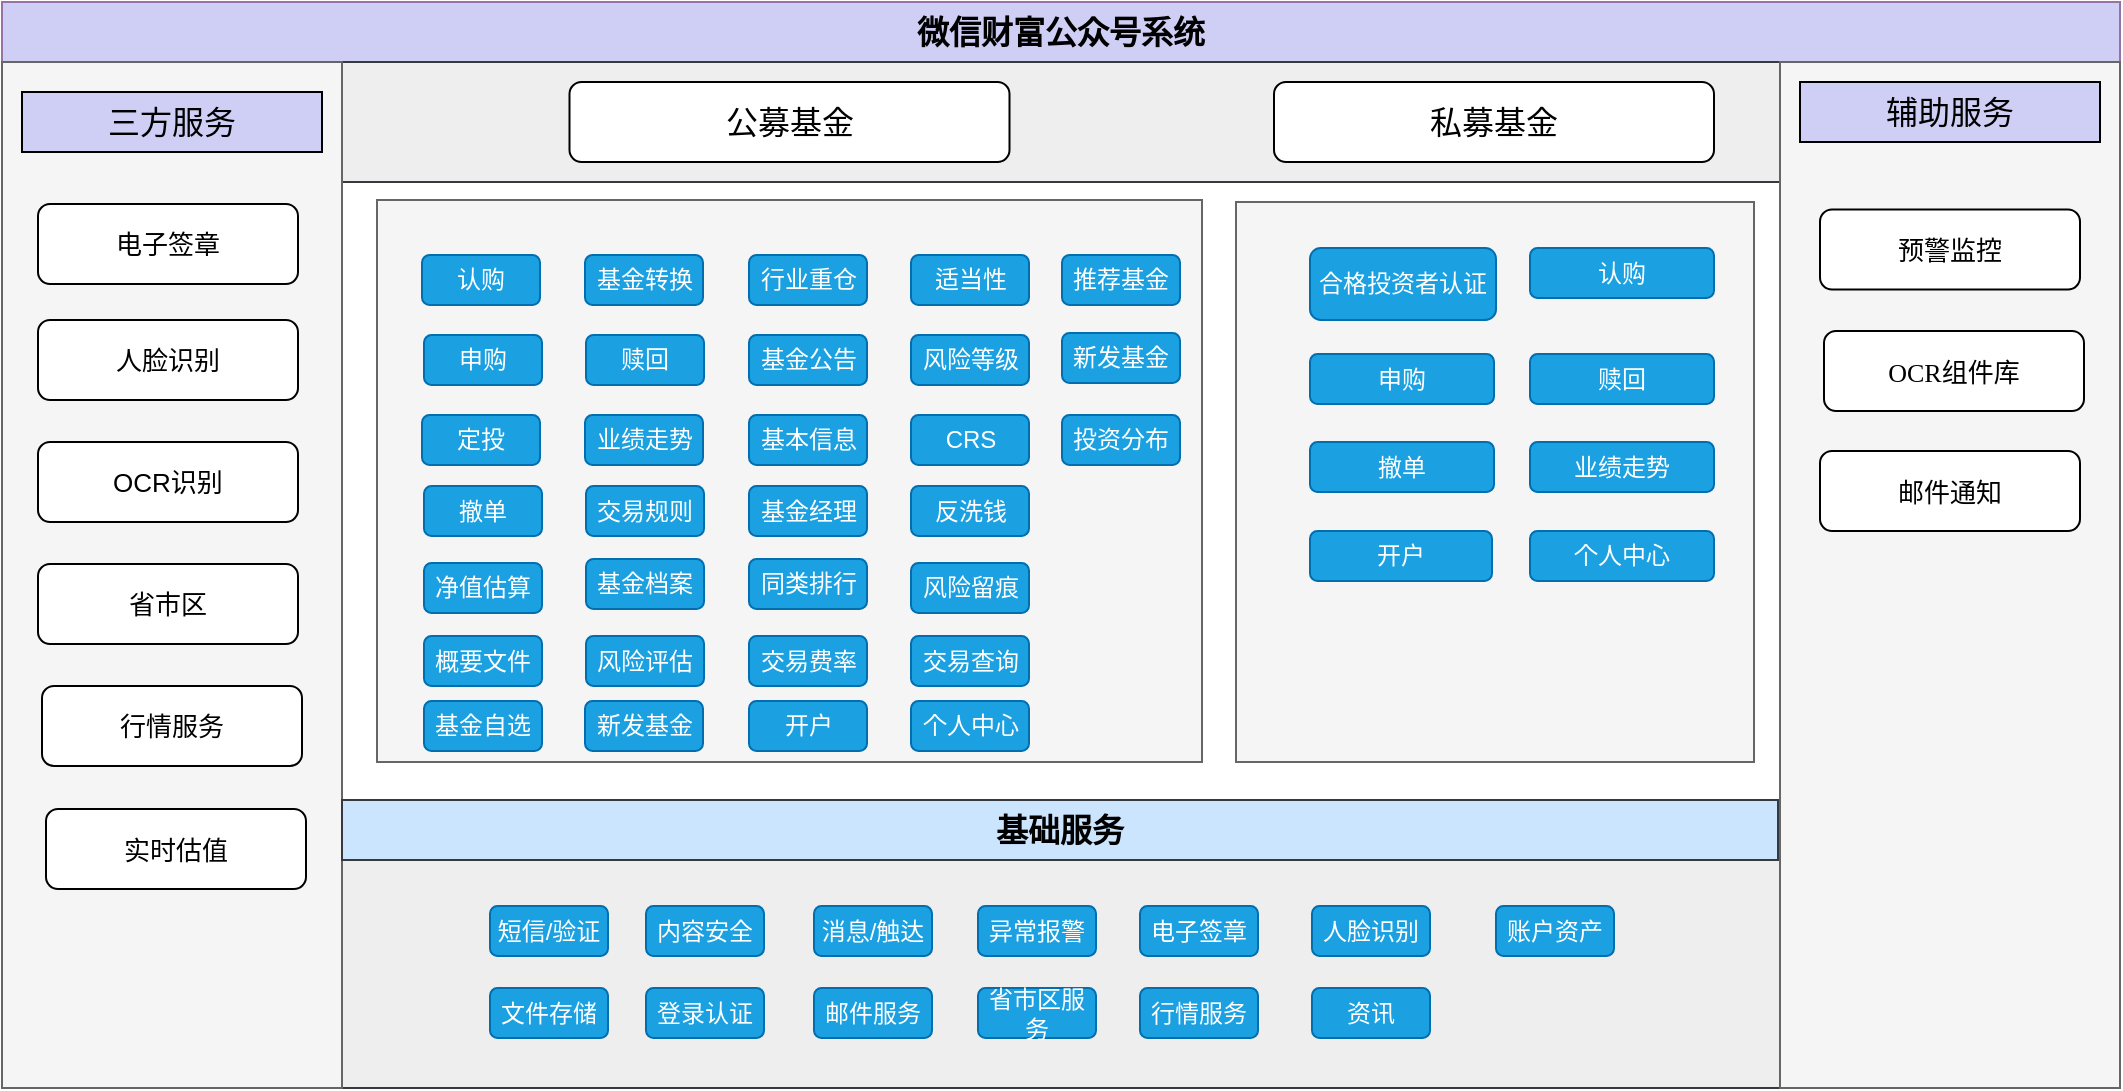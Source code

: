 <mxfile version="20.2.4" type="github">
  <diagram id="PbEHLwvle0bfFOzdE0RF" name="第 1 页">
    <mxGraphModel dx="1422" dy="762" grid="0" gridSize="10" guides="1" tooltips="1" connect="1" arrows="1" fold="1" page="0" pageScale="1" pageWidth="827" pageHeight="1169" math="0" shadow="0">
      <root>
        <mxCell id="0" />
        <mxCell id="1" parent="0" />
        <mxCell id="bQanzyuvM3PR-ToL9I3--2" value="微信财富公众号系统" style="rounded=0;whiteSpace=wrap;html=1;fillColor=#CFCEF5;strokeColor=#9673a6;fontStyle=1;fontSize=16;" parent="1" vertex="1">
          <mxGeometry x="200" y="90" width="1059" height="30" as="geometry" />
        </mxCell>
        <mxCell id="bQanzyuvM3PR-ToL9I3--3" value="" style="rounded=0;whiteSpace=wrap;html=1;fontSize=16;fillColor=#eeeeee;strokeColor=#36393d;" parent="1" vertex="1">
          <mxGeometry x="220" y="120" width="869" height="60" as="geometry" />
        </mxCell>
        <mxCell id="bQanzyuvM3PR-ToL9I3--5" value="公募基金" style="rounded=1;whiteSpace=wrap;html=1;fontSize=16;" parent="1" vertex="1">
          <mxGeometry x="483.75" y="130" width="220" height="40" as="geometry" />
        </mxCell>
        <mxCell id="bQanzyuvM3PR-ToL9I3--6" value="私募基金" style="rounded=1;whiteSpace=wrap;html=1;fontSize=16;" parent="1" vertex="1">
          <mxGeometry x="836" y="130" width="220" height="40" as="geometry" />
        </mxCell>
        <mxCell id="bQanzyuvM3PR-ToL9I3--8" value="" style="rounded=0;whiteSpace=wrap;html=1;fontSize=16;fillColor=#eeeeee;strokeColor=#36393d;" parent="1" vertex="1">
          <mxGeometry x="370" y="519" width="720" height="114" as="geometry" />
        </mxCell>
        <mxCell id="bQanzyuvM3PR-ToL9I3--24" value="" style="rounded=0;whiteSpace=wrap;html=1;fontSize=16;fillColor=#f5f5f5;strokeColor=#666666;fontColor=#333333;" parent="1" vertex="1">
          <mxGeometry x="200" y="120" width="170" height="513" as="geometry" />
        </mxCell>
        <mxCell id="bQanzyuvM3PR-ToL9I3--25" value="三方服务" style="rounded=0;whiteSpace=wrap;html=1;fontSize=16;fillColor=#CFCEF5;" parent="1" vertex="1">
          <mxGeometry x="210" y="135" width="150" height="30" as="geometry" />
        </mxCell>
        <mxCell id="bQanzyuvM3PR-ToL9I3--26" value="电子签章" style="rounded=1;whiteSpace=wrap;html=1;fontSize=13;" parent="1" vertex="1">
          <mxGeometry x="218" y="191" width="130" height="40" as="geometry" />
        </mxCell>
        <mxCell id="bQanzyuvM3PR-ToL9I3--27" value="人脸识别" style="rounded=1;whiteSpace=wrap;html=1;fontSize=13;" parent="1" vertex="1">
          <mxGeometry x="218" y="249" width="130" height="40" as="geometry" />
        </mxCell>
        <mxCell id="bQanzyuvM3PR-ToL9I3--28" value="OCR识别" style="rounded=1;whiteSpace=wrap;html=1;fontSize=13;" parent="1" vertex="1">
          <mxGeometry x="218" y="310" width="130" height="40" as="geometry" />
        </mxCell>
        <mxCell id="bQanzyuvM3PR-ToL9I3--45" value="" style="rounded=0;whiteSpace=wrap;html=1;fontSize=13;fillColor=#f5f5f5;strokeColor=#666666;fontColor=#333333;" parent="1" vertex="1">
          <mxGeometry x="387.5" y="189" width="412.5" height="281" as="geometry" />
        </mxCell>
        <mxCell id="bQanzyuvM3PR-ToL9I3--47" value="" style="rounded=0;whiteSpace=wrap;html=1;fontSize=13;fillColor=#f5f5f5;strokeColor=#666666;fontColor=#333333;" parent="1" vertex="1">
          <mxGeometry x="817" y="190" width="259" height="280" as="geometry" />
        </mxCell>
        <mxCell id="bQanzyuvM3PR-ToL9I3--96" value="基础服务" style="rounded=0;whiteSpace=wrap;html=1;fillColor=#cce5ff;strokeColor=#36393d;fontStyle=1;fontSize=16;" parent="1" vertex="1">
          <mxGeometry x="370" y="489" width="718" height="30" as="geometry" />
        </mxCell>
        <mxCell id="bQanzyuvM3PR-ToL9I3--134" value="" style="rounded=0;whiteSpace=wrap;html=1;fontSize=13;fillColor=#f5f5f5;fontColor=#333333;strokeColor=#666666;" parent="1" vertex="1">
          <mxGeometry x="1089" y="120" width="170" height="513" as="geometry" />
        </mxCell>
        <mxCell id="bQanzyuvM3PR-ToL9I3--135" value="辅助服务" style="rounded=0;whiteSpace=wrap;html=1;fontSize=16;fillColor=#CFCEF5;" parent="1" vertex="1">
          <mxGeometry x="1099" y="130" width="150" height="30" as="geometry" />
        </mxCell>
        <mxCell id="ZADM2jKMoyXwHcdbe6bZ-2" value="&lt;p class=&quot;MsoNormal&quot; style=&quot;font-size: 13px;&quot;&gt;&lt;span style=&quot;font-size: 13px;&quot;&gt;&lt;font style=&quot;font-size: 13px;&quot;&gt;预警监控&lt;/font&gt;&lt;/span&gt;&lt;/p&gt;" style="rounded=1;whiteSpace=wrap;html=1;fontSize=13;fontFamily=Verdana;" parent="1" vertex="1">
          <mxGeometry x="1109" y="193.75" width="130" height="40" as="geometry" />
        </mxCell>
        <mxCell id="ZADM2jKMoyXwHcdbe6bZ-4" value="&lt;p class=&quot;MsoNormal&quot; style=&quot;font-size: 13px;&quot;&gt;&lt;span style=&quot;font-size: 13px;&quot;&gt;&lt;font style=&quot;font-size: 13px;&quot;&gt;OCR组件库&lt;/font&gt;&lt;/span&gt;&lt;/p&gt;" style="rounded=1;whiteSpace=wrap;html=1;fontSize=13;fontFamily=Verdana;" parent="1" vertex="1">
          <mxGeometry x="1111" y="254.5" width="130" height="40" as="geometry" />
        </mxCell>
        <mxCell id="zjK6YM6E4vPAOyXwSc66-1" value="省市区" style="rounded=1;whiteSpace=wrap;html=1;fontSize=13;" vertex="1" parent="1">
          <mxGeometry x="218" y="371" width="130" height="40" as="geometry" />
        </mxCell>
        <mxCell id="zjK6YM6E4vPAOyXwSc66-2" value="行情服务" style="rounded=1;whiteSpace=wrap;html=1;fontSize=13;" vertex="1" parent="1">
          <mxGeometry x="220" y="432" width="130" height="40" as="geometry" />
        </mxCell>
        <mxCell id="zjK6YM6E4vPAOyXwSc66-3" value="实时估值" style="rounded=1;whiteSpace=wrap;html=1;fontSize=13;" vertex="1" parent="1">
          <mxGeometry x="222" y="493.5" width="130" height="40" as="geometry" />
        </mxCell>
        <mxCell id="zjK6YM6E4vPAOyXwSc66-4" value="&lt;p class=&quot;MsoNormal&quot; style=&quot;font-size: 13px;&quot;&gt;&lt;span style=&quot;font-size: 13px;&quot;&gt;&lt;font style=&quot;font-size: 13px;&quot;&gt;邮件通知&lt;/font&gt;&lt;/span&gt;&lt;/p&gt;" style="rounded=1;whiteSpace=wrap;html=1;fontSize=13;fontFamily=Verdana;" vertex="1" parent="1">
          <mxGeometry x="1109" y="314.5" width="130" height="40" as="geometry" />
        </mxCell>
        <mxCell id="zjK6YM6E4vPAOyXwSc66-7" value="认购" style="text;html=1;strokeColor=#006EAF;fillColor=#1ba1e2;align=center;verticalAlign=middle;whiteSpace=wrap;rounded=1;fontColor=#ffffff;" vertex="1" parent="1">
          <mxGeometry x="410" y="216.5" width="59" height="25" as="geometry" />
        </mxCell>
        <mxCell id="zjK6YM6E4vPAOyXwSc66-8" value="申购" style="text;html=1;strokeColor=#006EAF;fillColor=#1ba1e2;align=center;verticalAlign=middle;whiteSpace=wrap;rounded=1;fontColor=#ffffff;" vertex="1" parent="1">
          <mxGeometry x="411" y="256.5" width="59" height="25" as="geometry" />
        </mxCell>
        <mxCell id="zjK6YM6E4vPAOyXwSc66-9" value="定投" style="text;html=1;strokeColor=#006EAF;fillColor=#1ba1e2;align=center;verticalAlign=middle;whiteSpace=wrap;rounded=1;fontColor=#ffffff;" vertex="1" parent="1">
          <mxGeometry x="410" y="296.5" width="59" height="25" as="geometry" />
        </mxCell>
        <mxCell id="zjK6YM6E4vPAOyXwSc66-10" value="撤单" style="text;html=1;strokeColor=#006EAF;fillColor=#1ba1e2;align=center;verticalAlign=middle;whiteSpace=wrap;rounded=1;fontColor=#ffffff;" vertex="1" parent="1">
          <mxGeometry x="411" y="332" width="59" height="25" as="geometry" />
        </mxCell>
        <mxCell id="zjK6YM6E4vPAOyXwSc66-11" value="净值估算" style="text;html=1;strokeColor=#006EAF;fillColor=#1ba1e2;align=center;verticalAlign=middle;whiteSpace=wrap;rounded=1;fontColor=#ffffff;" vertex="1" parent="1">
          <mxGeometry x="411" y="370.5" width="59" height="25" as="geometry" />
        </mxCell>
        <mxCell id="zjK6YM6E4vPAOyXwSc66-12" value="适当性" style="text;html=1;strokeColor=#006EAF;fillColor=#1ba1e2;align=center;verticalAlign=middle;whiteSpace=wrap;rounded=1;fontColor=#ffffff;" vertex="1" parent="1">
          <mxGeometry x="654.5" y="216.5" width="59" height="25" as="geometry" />
        </mxCell>
        <mxCell id="zjK6YM6E4vPAOyXwSc66-13" value="风险等级" style="text;html=1;strokeColor=#006EAF;fillColor=#1ba1e2;align=center;verticalAlign=middle;whiteSpace=wrap;rounded=1;fontColor=#ffffff;" vertex="1" parent="1">
          <mxGeometry x="654.5" y="256.5" width="59" height="25" as="geometry" />
        </mxCell>
        <mxCell id="zjK6YM6E4vPAOyXwSc66-14" value="CRS" style="text;html=1;strokeColor=#006EAF;fillColor=#1ba1e2;align=center;verticalAlign=middle;whiteSpace=wrap;rounded=1;fontColor=#ffffff;" vertex="1" parent="1">
          <mxGeometry x="654.5" y="296.5" width="59" height="25" as="geometry" />
        </mxCell>
        <mxCell id="zjK6YM6E4vPAOyXwSc66-15" value="反洗钱" style="text;html=1;strokeColor=#006EAF;fillColor=#1ba1e2;align=center;verticalAlign=middle;whiteSpace=wrap;rounded=1;fontColor=#ffffff;" vertex="1" parent="1">
          <mxGeometry x="654.5" y="332" width="59" height="25" as="geometry" />
        </mxCell>
        <mxCell id="zjK6YM6E4vPAOyXwSc66-16" value="风险留痕" style="text;html=1;strokeColor=#006EAF;fillColor=#1ba1e2;align=center;verticalAlign=middle;whiteSpace=wrap;rounded=1;fontColor=#ffffff;" vertex="1" parent="1">
          <mxGeometry x="654.5" y="370.5" width="59" height="25" as="geometry" />
        </mxCell>
        <mxCell id="zjK6YM6E4vPAOyXwSc66-17" value="基金转换" style="text;html=1;strokeColor=#006EAF;fillColor=#1ba1e2;align=center;verticalAlign=middle;whiteSpace=wrap;rounded=1;fontColor=#ffffff;" vertex="1" parent="1">
          <mxGeometry x="491.5" y="216.5" width="59" height="25" as="geometry" />
        </mxCell>
        <mxCell id="zjK6YM6E4vPAOyXwSc66-18" value="赎回" style="text;html=1;strokeColor=#006EAF;fillColor=#1ba1e2;align=center;verticalAlign=middle;whiteSpace=wrap;rounded=1;fontColor=#ffffff;" vertex="1" parent="1">
          <mxGeometry x="492" y="256.5" width="59" height="25" as="geometry" />
        </mxCell>
        <mxCell id="zjK6YM6E4vPAOyXwSc66-19" value="业绩走势" style="text;html=1;strokeColor=#006EAF;fillColor=#1ba1e2;align=center;verticalAlign=middle;whiteSpace=wrap;rounded=1;fontColor=#ffffff;" vertex="1" parent="1">
          <mxGeometry x="491.5" y="296.5" width="59" height="25" as="geometry" />
        </mxCell>
        <mxCell id="zjK6YM6E4vPAOyXwSc66-20" value="交易规则" style="text;html=1;strokeColor=#006EAF;fillColor=#1ba1e2;align=center;verticalAlign=middle;whiteSpace=wrap;rounded=1;fontColor=#ffffff;" vertex="1" parent="1">
          <mxGeometry x="492" y="332" width="59" height="25" as="geometry" />
        </mxCell>
        <mxCell id="zjK6YM6E4vPAOyXwSc66-21" value="基金档案" style="text;html=1;strokeColor=#006EAF;fillColor=#1ba1e2;align=center;verticalAlign=middle;whiteSpace=wrap;rounded=1;fontColor=#ffffff;" vertex="1" parent="1">
          <mxGeometry x="492" y="368.5" width="59" height="25" as="geometry" />
        </mxCell>
        <mxCell id="zjK6YM6E4vPAOyXwSc66-22" value="行业重仓" style="text;html=1;strokeColor=#006EAF;fillColor=#1ba1e2;align=center;verticalAlign=middle;whiteSpace=wrap;rounded=1;fontColor=#ffffff;" vertex="1" parent="1">
          <mxGeometry x="573.5" y="216.5" width="59" height="25" as="geometry" />
        </mxCell>
        <mxCell id="zjK6YM6E4vPAOyXwSc66-23" value="基金公告" style="text;html=1;strokeColor=#006EAF;fillColor=#1ba1e2;align=center;verticalAlign=middle;whiteSpace=wrap;rounded=1;fontColor=#ffffff;" vertex="1" parent="1">
          <mxGeometry x="573.5" y="256.5" width="59" height="25" as="geometry" />
        </mxCell>
        <mxCell id="zjK6YM6E4vPAOyXwSc66-24" value="基本信息" style="text;html=1;strokeColor=#006EAF;fillColor=#1ba1e2;align=center;verticalAlign=middle;whiteSpace=wrap;rounded=1;fontColor=#ffffff;" vertex="1" parent="1">
          <mxGeometry x="573.5" y="296.5" width="59" height="25" as="geometry" />
        </mxCell>
        <mxCell id="zjK6YM6E4vPAOyXwSc66-25" value="基金经理" style="text;html=1;strokeColor=#006EAF;fillColor=#1ba1e2;align=center;verticalAlign=middle;whiteSpace=wrap;rounded=1;fontColor=#ffffff;" vertex="1" parent="1">
          <mxGeometry x="573.5" y="332" width="59" height="25" as="geometry" />
        </mxCell>
        <mxCell id="zjK6YM6E4vPAOyXwSc66-26" value="同类排行" style="text;html=1;strokeColor=#006EAF;fillColor=#1ba1e2;align=center;verticalAlign=middle;whiteSpace=wrap;rounded=1;fontColor=#ffffff;" vertex="1" parent="1">
          <mxGeometry x="573.5" y="368.5" width="59" height="25" as="geometry" />
        </mxCell>
        <mxCell id="zjK6YM6E4vPAOyXwSc66-27" value="短信/验证" style="text;html=1;strokeColor=#006EAF;fillColor=#1ba1e2;align=center;verticalAlign=middle;whiteSpace=wrap;rounded=1;fontColor=#ffffff;" vertex="1" parent="1">
          <mxGeometry x="444" y="542" width="59" height="25" as="geometry" />
        </mxCell>
        <mxCell id="zjK6YM6E4vPAOyXwSc66-28" value="内容安全" style="text;html=1;strokeColor=#006EAF;fillColor=#1ba1e2;align=center;verticalAlign=middle;whiteSpace=wrap;rounded=1;fontColor=#ffffff;" vertex="1" parent="1">
          <mxGeometry x="522" y="542" width="59" height="25" as="geometry" />
        </mxCell>
        <mxCell id="zjK6YM6E4vPAOyXwSc66-29" value="消息/触达" style="text;html=1;strokeColor=#006EAF;fillColor=#1ba1e2;align=center;verticalAlign=middle;whiteSpace=wrap;rounded=1;fontColor=#ffffff;" vertex="1" parent="1">
          <mxGeometry x="606" y="542" width="59" height="25" as="geometry" />
        </mxCell>
        <mxCell id="zjK6YM6E4vPAOyXwSc66-30" value="异常报警" style="text;html=1;strokeColor=#006EAF;fillColor=#1ba1e2;align=center;verticalAlign=middle;whiteSpace=wrap;rounded=1;fontColor=#ffffff;" vertex="1" parent="1">
          <mxGeometry x="688" y="542" width="59" height="25" as="geometry" />
        </mxCell>
        <mxCell id="zjK6YM6E4vPAOyXwSc66-31" value="电子签章" style="text;html=1;strokeColor=#006EAF;fillColor=#1ba1e2;align=center;verticalAlign=middle;whiteSpace=wrap;rounded=1;fontColor=#ffffff;" vertex="1" parent="1">
          <mxGeometry x="769" y="542" width="59" height="25" as="geometry" />
        </mxCell>
        <mxCell id="zjK6YM6E4vPAOyXwSc66-32" value="人脸识别" style="text;html=1;strokeColor=#006EAF;fillColor=#1ba1e2;align=center;verticalAlign=middle;whiteSpace=wrap;rounded=1;fontColor=#ffffff;" vertex="1" parent="1">
          <mxGeometry x="855" y="542" width="59" height="25" as="geometry" />
        </mxCell>
        <mxCell id="zjK6YM6E4vPAOyXwSc66-33" value="文件存储" style="text;html=1;strokeColor=#006EAF;fillColor=#1ba1e2;align=center;verticalAlign=middle;whiteSpace=wrap;rounded=1;fontColor=#ffffff;" vertex="1" parent="1">
          <mxGeometry x="444" y="583" width="59" height="25" as="geometry" />
        </mxCell>
        <mxCell id="zjK6YM6E4vPAOyXwSc66-34" value="登录认证" style="text;html=1;strokeColor=#006EAF;fillColor=#1ba1e2;align=center;verticalAlign=middle;whiteSpace=wrap;rounded=1;fontColor=#ffffff;" vertex="1" parent="1">
          <mxGeometry x="522" y="583" width="59" height="25" as="geometry" />
        </mxCell>
        <mxCell id="zjK6YM6E4vPAOyXwSc66-35" value="邮件服务" style="text;html=1;strokeColor=#006EAF;fillColor=#1ba1e2;align=center;verticalAlign=middle;whiteSpace=wrap;rounded=1;fontColor=#ffffff;" vertex="1" parent="1">
          <mxGeometry x="606" y="583" width="59" height="25" as="geometry" />
        </mxCell>
        <mxCell id="zjK6YM6E4vPAOyXwSc66-36" value="省市区服务" style="text;html=1;strokeColor=#006EAF;fillColor=#1ba1e2;align=center;verticalAlign=middle;whiteSpace=wrap;rounded=1;fontColor=#ffffff;" vertex="1" parent="1">
          <mxGeometry x="688" y="583" width="59" height="25" as="geometry" />
        </mxCell>
        <mxCell id="zjK6YM6E4vPAOyXwSc66-37" value="行情服务" style="text;html=1;strokeColor=#006EAF;fillColor=#1ba1e2;align=center;verticalAlign=middle;whiteSpace=wrap;rounded=1;fontColor=#ffffff;" vertex="1" parent="1">
          <mxGeometry x="769" y="583" width="59" height="25" as="geometry" />
        </mxCell>
        <mxCell id="zjK6YM6E4vPAOyXwSc66-39" value="开户" style="text;html=1;strokeColor=#006EAF;fillColor=#1ba1e2;align=center;verticalAlign=middle;whiteSpace=wrap;rounded=1;fontColor=#ffffff;" vertex="1" parent="1">
          <mxGeometry x="573.5" y="439.5" width="59" height="25" as="geometry" />
        </mxCell>
        <mxCell id="zjK6YM6E4vPAOyXwSc66-40" value="个人中心" style="text;html=1;strokeColor=#006EAF;fillColor=#1ba1e2;align=center;verticalAlign=middle;whiteSpace=wrap;rounded=1;fontColor=#ffffff;" vertex="1" parent="1">
          <mxGeometry x="654.5" y="439.5" width="59" height="25" as="geometry" />
        </mxCell>
        <mxCell id="zjK6YM6E4vPAOyXwSc66-41" value="资讯" style="text;html=1;strokeColor=#006EAF;fillColor=#1ba1e2;align=center;verticalAlign=middle;whiteSpace=wrap;rounded=1;fontColor=#ffffff;" vertex="1" parent="1">
          <mxGeometry x="855" y="583" width="59" height="25" as="geometry" />
        </mxCell>
        <mxCell id="zjK6YM6E4vPAOyXwSc66-42" value="账户资产" style="text;html=1;strokeColor=#006EAF;fillColor=#1ba1e2;align=center;verticalAlign=middle;whiteSpace=wrap;rounded=1;fontColor=#ffffff;" vertex="1" parent="1">
          <mxGeometry x="947" y="542" width="59" height="25" as="geometry" />
        </mxCell>
        <mxCell id="zjK6YM6E4vPAOyXwSc66-43" value="概要文件" style="text;html=1;strokeColor=#006EAF;fillColor=#1ba1e2;align=center;verticalAlign=middle;whiteSpace=wrap;rounded=1;fontColor=#ffffff;" vertex="1" parent="1">
          <mxGeometry x="411" y="407" width="59" height="25" as="geometry" />
        </mxCell>
        <mxCell id="zjK6YM6E4vPAOyXwSc66-44" value="风险评估" style="text;html=1;strokeColor=#006EAF;fillColor=#1ba1e2;align=center;verticalAlign=middle;whiteSpace=wrap;rounded=1;fontColor=#ffffff;" vertex="1" parent="1">
          <mxGeometry x="492" y="407" width="59" height="25" as="geometry" />
        </mxCell>
        <mxCell id="zjK6YM6E4vPAOyXwSc66-45" value="交易费率" style="text;html=1;strokeColor=#006EAF;fillColor=#1ba1e2;align=center;verticalAlign=middle;whiteSpace=wrap;rounded=1;fontColor=#ffffff;" vertex="1" parent="1">
          <mxGeometry x="573.5" y="407" width="59" height="25" as="geometry" />
        </mxCell>
        <mxCell id="zjK6YM6E4vPAOyXwSc66-46" value="交易查询" style="text;html=1;strokeColor=#006EAF;fillColor=#1ba1e2;align=center;verticalAlign=middle;whiteSpace=wrap;rounded=1;fontColor=#ffffff;" vertex="1" parent="1">
          <mxGeometry x="654.5" y="407" width="59" height="25" as="geometry" />
        </mxCell>
        <mxCell id="zjK6YM6E4vPAOyXwSc66-47" value="合格投资者认证" style="text;html=1;strokeColor=#006EAF;fillColor=#1ba1e2;align=center;verticalAlign=middle;whiteSpace=wrap;rounded=1;fontColor=#ffffff;" vertex="1" parent="1">
          <mxGeometry x="854" y="213" width="93" height="36" as="geometry" />
        </mxCell>
        <mxCell id="zjK6YM6E4vPAOyXwSc66-48" value="认购" style="text;html=1;strokeColor=#006EAF;fillColor=#1ba1e2;align=center;verticalAlign=middle;whiteSpace=wrap;rounded=1;fontColor=#ffffff;" vertex="1" parent="1">
          <mxGeometry x="964" y="213" width="92" height="25" as="geometry" />
        </mxCell>
        <mxCell id="zjK6YM6E4vPAOyXwSc66-49" value="申购" style="text;html=1;strokeColor=#006EAF;fillColor=#1ba1e2;align=center;verticalAlign=middle;whiteSpace=wrap;rounded=1;fontColor=#ffffff;" vertex="1" parent="1">
          <mxGeometry x="854" y="266" width="92" height="25" as="geometry" />
        </mxCell>
        <mxCell id="zjK6YM6E4vPAOyXwSc66-50" value="业绩走势" style="text;html=1;strokeColor=#006EAF;fillColor=#1ba1e2;align=center;verticalAlign=middle;whiteSpace=wrap;rounded=1;fontColor=#ffffff;" vertex="1" parent="1">
          <mxGeometry x="964" y="310" width="92" height="25" as="geometry" />
        </mxCell>
        <mxCell id="zjK6YM6E4vPAOyXwSc66-51" value="赎回" style="text;html=1;strokeColor=#006EAF;fillColor=#1ba1e2;align=center;verticalAlign=middle;whiteSpace=wrap;rounded=1;fontColor=#ffffff;" vertex="1" parent="1">
          <mxGeometry x="964" y="266" width="92" height="25" as="geometry" />
        </mxCell>
        <mxCell id="zjK6YM6E4vPAOyXwSc66-52" value="撤单" style="text;html=1;strokeColor=#006EAF;fillColor=#1ba1e2;align=center;verticalAlign=middle;whiteSpace=wrap;rounded=1;fontColor=#ffffff;" vertex="1" parent="1">
          <mxGeometry x="854" y="310" width="92" height="25" as="geometry" />
        </mxCell>
        <mxCell id="zjK6YM6E4vPAOyXwSc66-53" value="基金自选" style="text;html=1;strokeColor=#006EAF;fillColor=#1ba1e2;align=center;verticalAlign=middle;whiteSpace=wrap;rounded=1;fontColor=#ffffff;" vertex="1" parent="1">
          <mxGeometry x="411" y="439.5" width="59" height="25" as="geometry" />
        </mxCell>
        <mxCell id="zjK6YM6E4vPAOyXwSc66-54" value="新发基金" style="text;html=1;strokeColor=#006EAF;fillColor=#1ba1e2;align=center;verticalAlign=middle;whiteSpace=wrap;rounded=1;fontColor=#ffffff;" vertex="1" parent="1">
          <mxGeometry x="491.5" y="439.5" width="59" height="25" as="geometry" />
        </mxCell>
        <mxCell id="zjK6YM6E4vPAOyXwSc66-55" value="开户" style="text;html=1;strokeColor=#006EAF;fillColor=#1ba1e2;align=center;verticalAlign=middle;whiteSpace=wrap;rounded=1;fontColor=#ffffff;" vertex="1" parent="1">
          <mxGeometry x="854" y="354.5" width="91" height="25" as="geometry" />
        </mxCell>
        <mxCell id="zjK6YM6E4vPAOyXwSc66-56" value="个人中心" style="text;html=1;strokeColor=#006EAF;fillColor=#1ba1e2;align=center;verticalAlign=middle;whiteSpace=wrap;rounded=1;fontColor=#ffffff;" vertex="1" parent="1">
          <mxGeometry x="964" y="354.5" width="92" height="25" as="geometry" />
        </mxCell>
        <mxCell id="zjK6YM6E4vPAOyXwSc66-57" value="推荐基金" style="text;html=1;strokeColor=#006EAF;fillColor=#1ba1e2;align=center;verticalAlign=middle;whiteSpace=wrap;rounded=1;fontColor=#ffffff;" vertex="1" parent="1">
          <mxGeometry x="730" y="216.5" width="59" height="25" as="geometry" />
        </mxCell>
        <mxCell id="zjK6YM6E4vPAOyXwSc66-58" value="新发基金" style="text;html=1;strokeColor=#006EAF;fillColor=#1ba1e2;align=center;verticalAlign=middle;whiteSpace=wrap;rounded=1;fontColor=#ffffff;" vertex="1" parent="1">
          <mxGeometry x="730" y="255.5" width="59" height="25" as="geometry" />
        </mxCell>
        <mxCell id="zjK6YM6E4vPAOyXwSc66-59" value="投资分布" style="text;html=1;strokeColor=#006EAF;fillColor=#1ba1e2;align=center;verticalAlign=middle;whiteSpace=wrap;rounded=1;fontColor=#ffffff;" vertex="1" parent="1">
          <mxGeometry x="730" y="296.5" width="59" height="25" as="geometry" />
        </mxCell>
      </root>
    </mxGraphModel>
  </diagram>
</mxfile>
